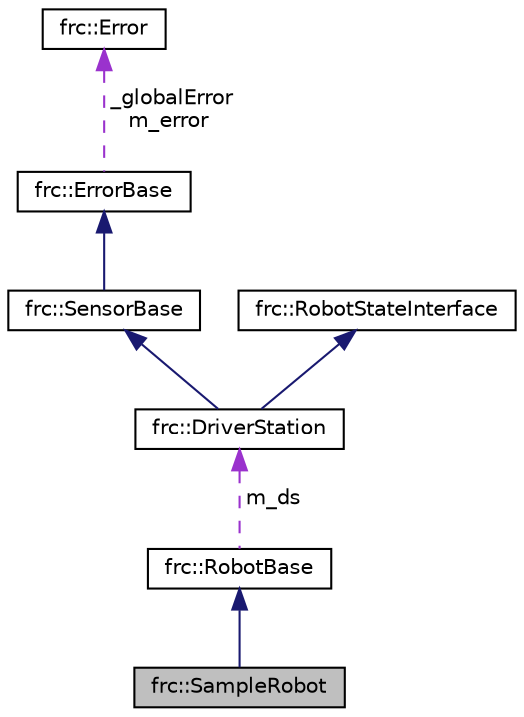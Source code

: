 digraph "frc::SampleRobot"
{
  edge [fontname="Helvetica",fontsize="10",labelfontname="Helvetica",labelfontsize="10"];
  node [fontname="Helvetica",fontsize="10",shape=record];
  Node1 [label="frc::SampleRobot",height=0.2,width=0.4,color="black", fillcolor="grey75", style="filled", fontcolor="black"];
  Node2 -> Node1 [dir="back",color="midnightblue",fontsize="10",style="solid",fontname="Helvetica"];
  Node2 [label="frc::RobotBase",height=0.2,width=0.4,color="black", fillcolor="white", style="filled",URL="$classfrc_1_1RobotBase.html",tooltip="Implement a Robot Program framework. "];
  Node3 -> Node2 [dir="back",color="darkorchid3",fontsize="10",style="dashed",label=" m_ds" ,fontname="Helvetica"];
  Node3 [label="frc::DriverStation",height=0.2,width=0.4,color="black", fillcolor="white", style="filled",URL="$classfrc_1_1DriverStation.html",tooltip="Provide access to the network communication data to / from the Driver Station. "];
  Node4 -> Node3 [dir="back",color="midnightblue",fontsize="10",style="solid",fontname="Helvetica"];
  Node4 [label="frc::SensorBase",height=0.2,width=0.4,color="black", fillcolor="white", style="filled",URL="$classfrc_1_1SensorBase.html",tooltip="Base class for all sensors. "];
  Node5 -> Node4 [dir="back",color="midnightblue",fontsize="10",style="solid",fontname="Helvetica"];
  Node5 [label="frc::ErrorBase",height=0.2,width=0.4,color="black", fillcolor="white", style="filled",URL="$classfrc_1_1ErrorBase.html",tooltip="Base class for most objects. "];
  Node6 -> Node5 [dir="back",color="darkorchid3",fontsize="10",style="dashed",label=" _globalError\nm_error" ,fontname="Helvetica"];
  Node6 [label="frc::Error",height=0.2,width=0.4,color="black", fillcolor="white", style="filled",URL="$classfrc_1_1Error.html",tooltip="Error object represents a library error. "];
  Node7 -> Node3 [dir="back",color="midnightblue",fontsize="10",style="solid",fontname="Helvetica"];
  Node7 [label="frc::RobotStateInterface",height=0.2,width=0.4,color="black", fillcolor="white", style="filled",URL="$classfrc_1_1RobotStateInterface.html"];
}
